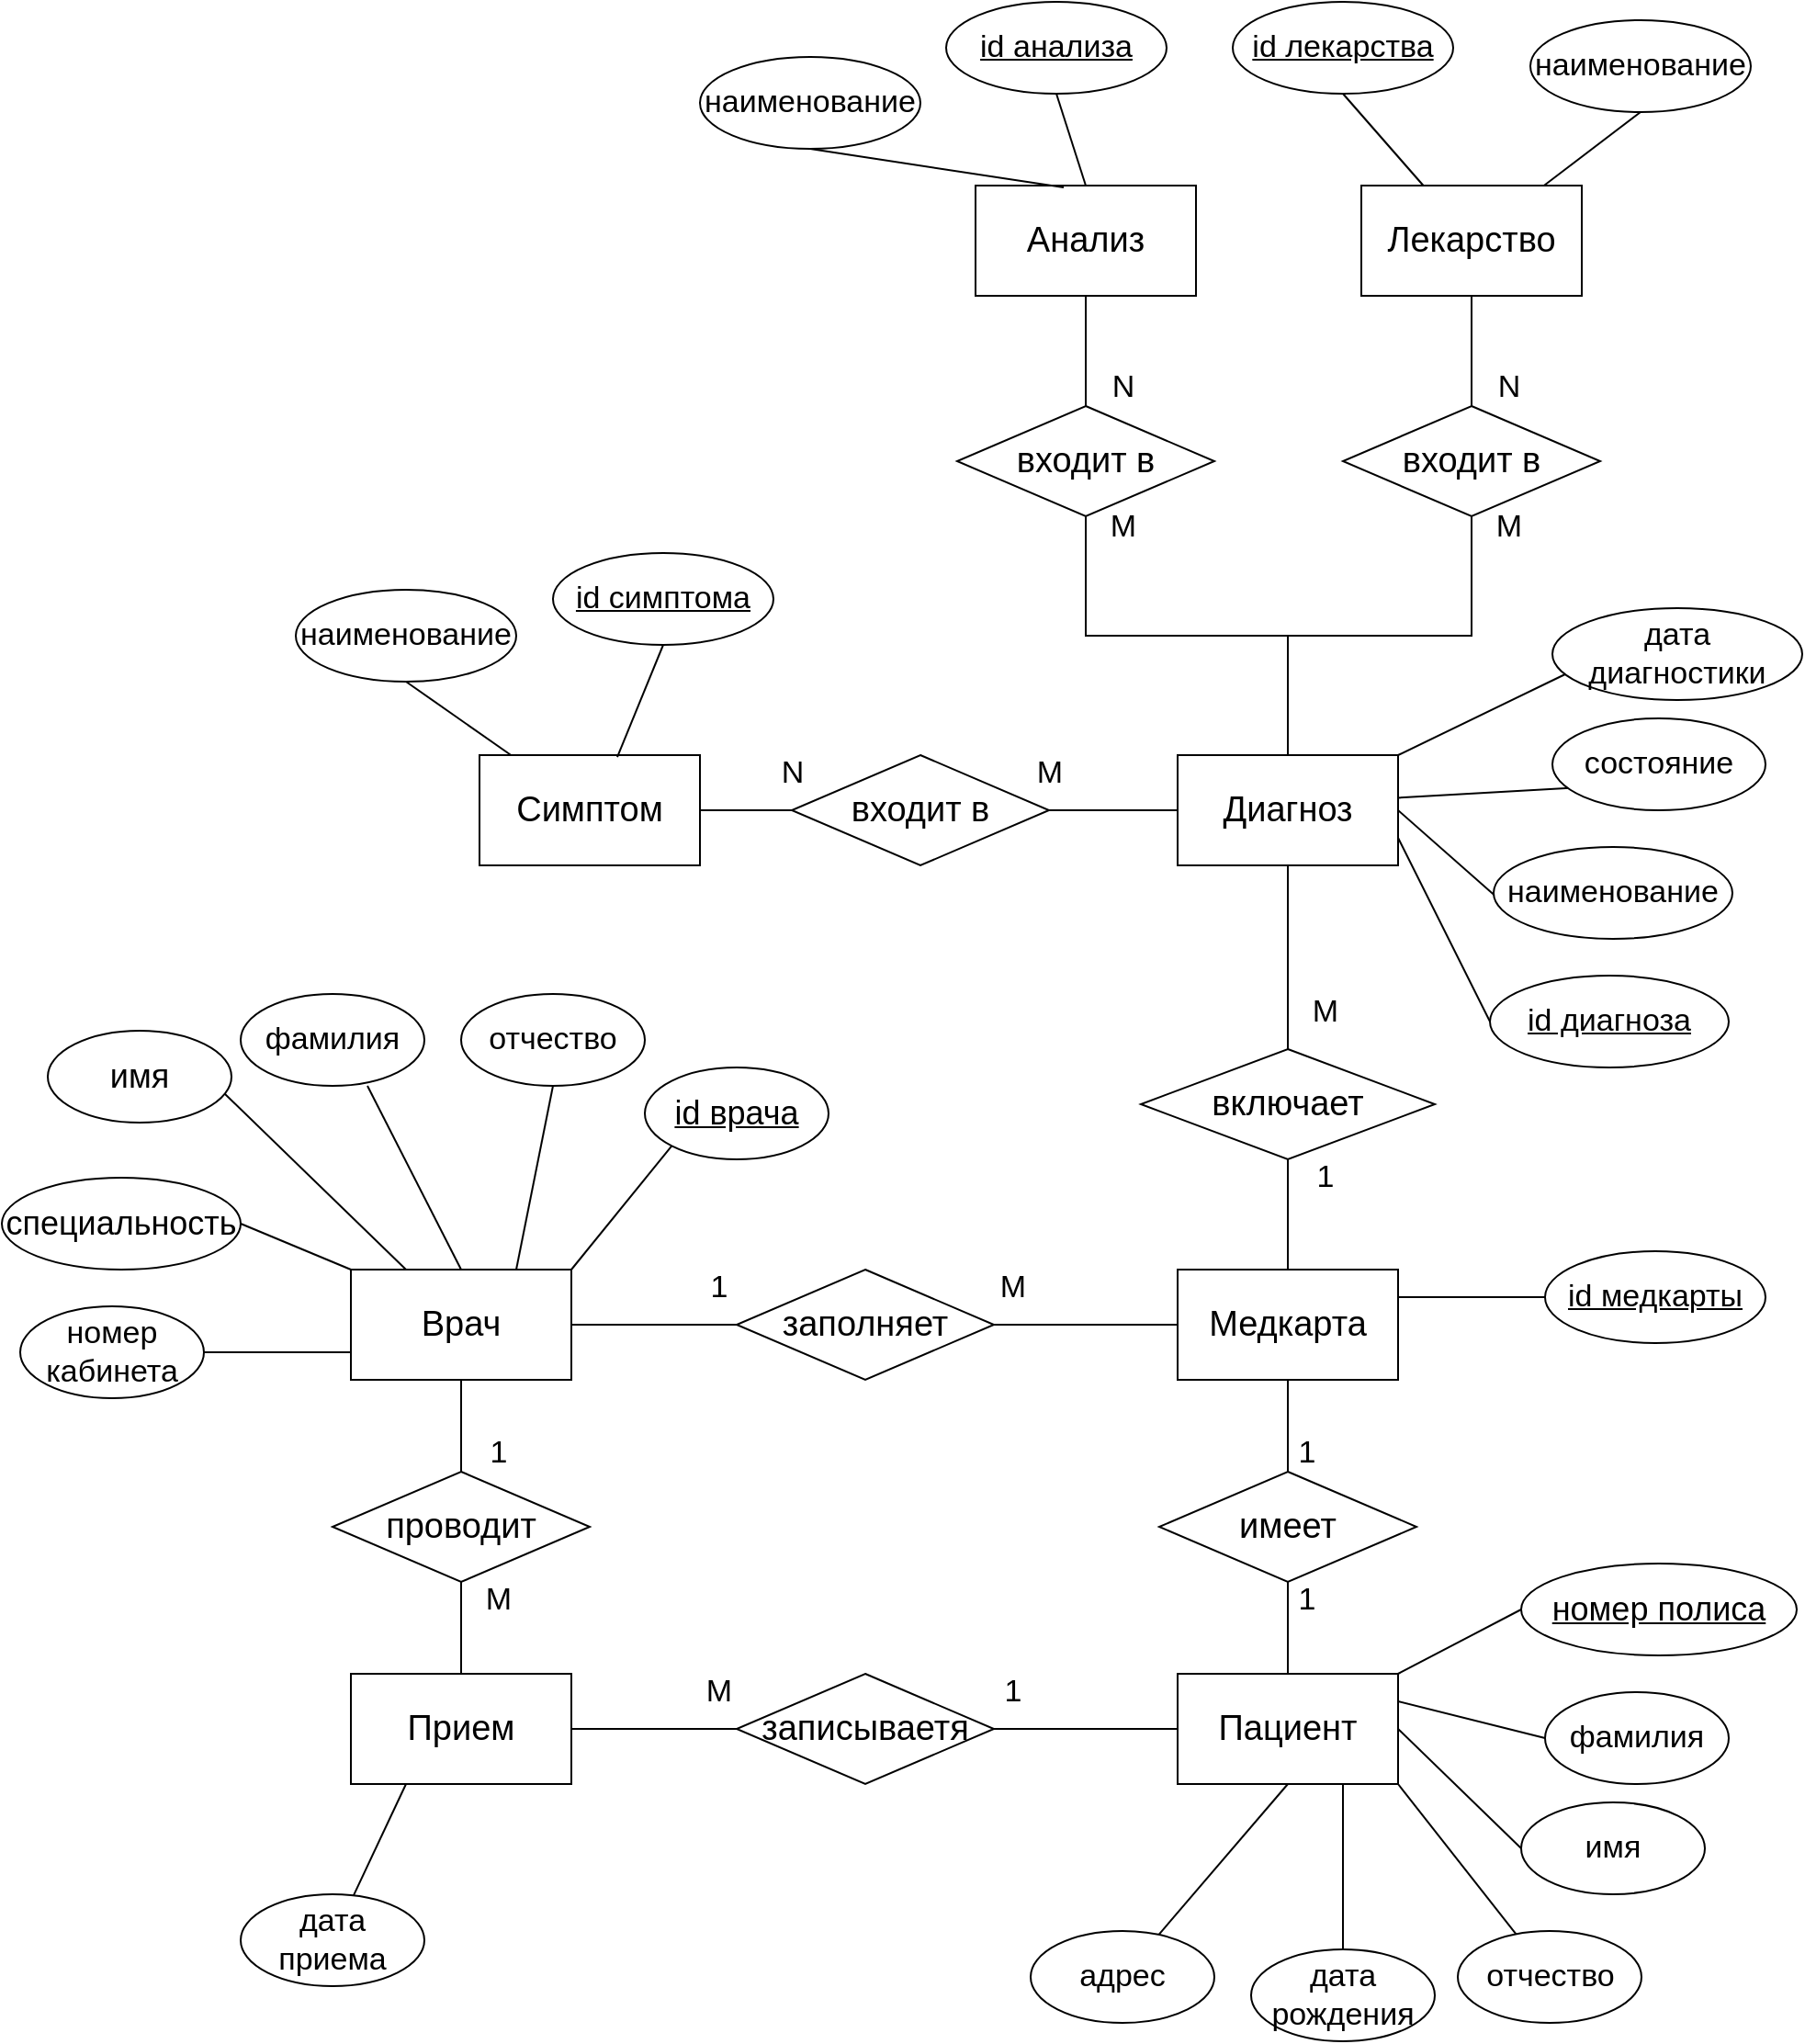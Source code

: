 <mxfile version="19.0.3" type="github">
  <diagram id="A-bD-lrb0nkUmP1ru2k7" name="Page-1">
    <mxGraphModel dx="1609" dy="1818" grid="1" gridSize="10" guides="1" tooltips="1" connect="1" arrows="1" fold="1" page="1" pageScale="1" pageWidth="827" pageHeight="1169" math="0" shadow="0">
      <root>
        <mxCell id="0" />
        <mxCell id="1" parent="0" />
        <mxCell id="VRgXYeL4SBqcp2DiVpUN-22" style="rounded=0;orthogonalLoop=1;jettySize=auto;html=1;exitX=0;exitY=0.75;exitDx=0;exitDy=0;entryX=1;entryY=0.5;entryDx=0;entryDy=0;fontSize=17;endArrow=none;endFill=0;" parent="1" source="VRgXYeL4SBqcp2DiVpUN-1" target="VRgXYeL4SBqcp2DiVpUN-20" edge="1">
          <mxGeometry relative="1" as="geometry" />
        </mxCell>
        <mxCell id="VRgXYeL4SBqcp2DiVpUN-23" style="edgeStyle=none;rounded=0;orthogonalLoop=1;jettySize=auto;html=1;exitX=0;exitY=0;exitDx=0;exitDy=0;entryX=1;entryY=0.5;entryDx=0;entryDy=0;fontSize=17;endArrow=none;endFill=0;" parent="1" source="VRgXYeL4SBqcp2DiVpUN-1" target="VRgXYeL4SBqcp2DiVpUN-21" edge="1">
          <mxGeometry relative="1" as="geometry" />
        </mxCell>
        <mxCell id="VRgXYeL4SBqcp2DiVpUN-24" style="edgeStyle=none;rounded=0;orthogonalLoop=1;jettySize=auto;html=1;exitX=0.25;exitY=0;exitDx=0;exitDy=0;entryX=0.96;entryY=0.68;entryDx=0;entryDy=0;entryPerimeter=0;fontSize=17;endArrow=none;endFill=0;" parent="1" source="VRgXYeL4SBqcp2DiVpUN-1" target="VRgXYeL4SBqcp2DiVpUN-18" edge="1">
          <mxGeometry relative="1" as="geometry" />
        </mxCell>
        <mxCell id="VRgXYeL4SBqcp2DiVpUN-25" style="edgeStyle=none;rounded=0;orthogonalLoop=1;jettySize=auto;html=1;exitX=0.5;exitY=0;exitDx=0;exitDy=0;entryX=0.69;entryY=1;entryDx=0;entryDy=0;entryPerimeter=0;fontSize=17;endArrow=none;endFill=0;" parent="1" source="VRgXYeL4SBqcp2DiVpUN-1" target="VRgXYeL4SBqcp2DiVpUN-17" edge="1">
          <mxGeometry relative="1" as="geometry" />
        </mxCell>
        <mxCell id="VRgXYeL4SBqcp2DiVpUN-26" style="edgeStyle=none;rounded=0;orthogonalLoop=1;jettySize=auto;html=1;exitX=0.75;exitY=0;exitDx=0;exitDy=0;entryX=0.5;entryY=1;entryDx=0;entryDy=0;fontSize=17;endArrow=none;endFill=0;" parent="1" source="VRgXYeL4SBqcp2DiVpUN-1" target="VRgXYeL4SBqcp2DiVpUN-19" edge="1">
          <mxGeometry relative="1" as="geometry" />
        </mxCell>
        <mxCell id="VRgXYeL4SBqcp2DiVpUN-1" value="&lt;font style=&quot;font-size: 19px;&quot;&gt;Врач&lt;/font&gt;" style="rounded=0;whiteSpace=wrap;html=1;fontSize=19;" parent="1" vertex="1">
          <mxGeometry x="90" y="120" width="120" height="60" as="geometry" />
        </mxCell>
        <mxCell id="VRgXYeL4SBqcp2DiVpUN-11" value="1" style="edgeStyle=orthogonalEdgeStyle;rounded=0;orthogonalLoop=1;jettySize=auto;html=1;exitX=0.5;exitY=1;exitDx=0;exitDy=0;fontSize=17;endArrow=none;endFill=0;" parent="1" source="VRgXYeL4SBqcp2DiVpUN-2" target="VRgXYeL4SBqcp2DiVpUN-6" edge="1">
          <mxGeometry x="0.6" y="10" relative="1" as="geometry">
            <mxPoint as="offset" />
          </mxGeometry>
        </mxCell>
        <mxCell id="VRgXYeL4SBqcp2DiVpUN-32" style="edgeStyle=none;rounded=0;orthogonalLoop=1;jettySize=auto;html=1;exitX=1;exitY=0.25;exitDx=0;exitDy=0;entryX=0;entryY=0.5;entryDx=0;entryDy=0;fontSize=17;endArrow=none;endFill=0;" parent="1" source="VRgXYeL4SBqcp2DiVpUN-2" target="VRgXYeL4SBqcp2DiVpUN-29" edge="1">
          <mxGeometry relative="1" as="geometry" />
        </mxCell>
        <mxCell id="VRgXYeL4SBqcp2DiVpUN-2" value="&lt;font style=&quot;font-size: 19px;&quot;&gt;Медкарта&lt;/font&gt;" style="rounded=0;whiteSpace=wrap;html=1;fontSize=19;" parent="1" vertex="1">
          <mxGeometry x="540" y="120" width="120" height="60" as="geometry" />
        </mxCell>
        <mxCell id="VRgXYeL4SBqcp2DiVpUN-13" value="1" style="edgeStyle=orthogonalEdgeStyle;rounded=0;orthogonalLoop=1;jettySize=auto;html=1;exitX=0;exitY=0.5;exitDx=0;exitDy=0;entryX=1;entryY=0.5;entryDx=0;entryDy=0;fontSize=17;endArrow=none;endFill=0;" parent="1" source="VRgXYeL4SBqcp2DiVpUN-3" target="VRgXYeL4SBqcp2DiVpUN-7" edge="1">
          <mxGeometry x="0.8" y="-20" relative="1" as="geometry">
            <mxPoint as="offset" />
          </mxGeometry>
        </mxCell>
        <mxCell id="VRgXYeL4SBqcp2DiVpUN-39" style="edgeStyle=none;rounded=0;orthogonalLoop=1;jettySize=auto;html=1;exitX=1;exitY=0.25;exitDx=0;exitDy=0;entryX=0;entryY=0.5;entryDx=0;entryDy=0;fontSize=17;endArrow=none;endFill=0;" parent="1" source="VRgXYeL4SBqcp2DiVpUN-3" target="VRgXYeL4SBqcp2DiVpUN-34" edge="1">
          <mxGeometry relative="1" as="geometry" />
        </mxCell>
        <mxCell id="VRgXYeL4SBqcp2DiVpUN-40" style="edgeStyle=none;rounded=0;orthogonalLoop=1;jettySize=auto;html=1;exitX=1;exitY=0.5;exitDx=0;exitDy=0;entryX=0;entryY=0.5;entryDx=0;entryDy=0;fontSize=17;endArrow=none;endFill=0;" parent="1" source="VRgXYeL4SBqcp2DiVpUN-3" target="VRgXYeL4SBqcp2DiVpUN-35" edge="1">
          <mxGeometry relative="1" as="geometry" />
        </mxCell>
        <mxCell id="VRgXYeL4SBqcp2DiVpUN-41" style="edgeStyle=none;rounded=0;orthogonalLoop=1;jettySize=auto;html=1;exitX=1;exitY=1;exitDx=0;exitDy=0;fontSize=17;endArrow=none;endFill=0;" parent="1" source="VRgXYeL4SBqcp2DiVpUN-3" target="VRgXYeL4SBqcp2DiVpUN-36" edge="1">
          <mxGeometry relative="1" as="geometry" />
        </mxCell>
        <mxCell id="VRgXYeL4SBqcp2DiVpUN-42" style="edgeStyle=none;rounded=0;orthogonalLoop=1;jettySize=auto;html=1;exitX=0.75;exitY=1;exitDx=0;exitDy=0;entryX=0.5;entryY=0;entryDx=0;entryDy=0;fontSize=17;endArrow=none;endFill=0;" parent="1" source="VRgXYeL4SBqcp2DiVpUN-3" target="VRgXYeL4SBqcp2DiVpUN-38" edge="1">
          <mxGeometry relative="1" as="geometry" />
        </mxCell>
        <mxCell id="VRgXYeL4SBqcp2DiVpUN-43" style="edgeStyle=none;rounded=0;orthogonalLoop=1;jettySize=auto;html=1;exitX=0.5;exitY=1;exitDx=0;exitDy=0;fontSize=17;endArrow=none;endFill=0;" parent="1" source="VRgXYeL4SBqcp2DiVpUN-3" target="VRgXYeL4SBqcp2DiVpUN-37" edge="1">
          <mxGeometry relative="1" as="geometry" />
        </mxCell>
        <mxCell id="VRgXYeL4SBqcp2DiVpUN-3" value="&lt;font style=&quot;font-size: 19px;&quot;&gt;Пациент&lt;/font&gt;" style="rounded=0;whiteSpace=wrap;html=1;fontSize=19;" parent="1" vertex="1">
          <mxGeometry x="540" y="340" width="120" height="60" as="geometry" />
        </mxCell>
        <mxCell id="VRgXYeL4SBqcp2DiVpUN-15" value="M" style="edgeStyle=orthogonalEdgeStyle;rounded=0;orthogonalLoop=1;jettySize=auto;html=1;exitX=0.5;exitY=0;exitDx=0;exitDy=0;fontSize=17;endArrow=none;endFill=0;entryX=0.5;entryY=1;entryDx=0;entryDy=0;" parent="1" source="VRgXYeL4SBqcp2DiVpUN-4" target="VRgXYeL4SBqcp2DiVpUN-8" edge="1">
          <mxGeometry x="0.6" y="-20" relative="1" as="geometry">
            <mxPoint x="140" y="300" as="targetPoint" />
            <mxPoint as="offset" />
          </mxGeometry>
        </mxCell>
        <mxCell id="VRgXYeL4SBqcp2DiVpUN-46" style="edgeStyle=none;rounded=0;orthogonalLoop=1;jettySize=auto;html=1;exitX=0.25;exitY=1;exitDx=0;exitDy=0;fontSize=17;endArrow=none;endFill=0;" parent="1" source="VRgXYeL4SBqcp2DiVpUN-4" target="VRgXYeL4SBqcp2DiVpUN-44" edge="1">
          <mxGeometry relative="1" as="geometry" />
        </mxCell>
        <mxCell id="VRgXYeL4SBqcp2DiVpUN-4" value="&lt;font style=&quot;font-size: 19px;&quot;&gt;Прием&lt;/font&gt;" style="rounded=0;whiteSpace=wrap;html=1;fontSize=19;" parent="1" vertex="1">
          <mxGeometry x="90" y="340" width="120" height="60" as="geometry" />
        </mxCell>
        <mxCell id="VRgXYeL4SBqcp2DiVpUN-10" value="M" style="edgeStyle=orthogonalEdgeStyle;rounded=0;orthogonalLoop=1;jettySize=auto;html=1;exitX=1;exitY=0.5;exitDx=0;exitDy=0;entryX=0;entryY=0.5;entryDx=0;entryDy=0;fontSize=17;endArrow=none;endFill=0;" parent="1" source="VRgXYeL4SBqcp2DiVpUN-5" target="VRgXYeL4SBqcp2DiVpUN-2" edge="1">
          <mxGeometry x="-0.8" y="20" relative="1" as="geometry">
            <Array as="points">
              <mxPoint x="490" y="150" />
              <mxPoint x="490" y="150" />
            </Array>
            <mxPoint as="offset" />
          </mxGeometry>
        </mxCell>
        <mxCell id="VRgXYeL4SBqcp2DiVpUN-5" value="заполняет" style="rhombus;whiteSpace=wrap;html=1;fontSize=19;" parent="1" vertex="1">
          <mxGeometry x="300" y="120" width="140" height="60" as="geometry" />
        </mxCell>
        <mxCell id="VRgXYeL4SBqcp2DiVpUN-12" value="1" style="edgeStyle=orthogonalEdgeStyle;rounded=0;orthogonalLoop=1;jettySize=auto;html=1;exitX=0.5;exitY=1;exitDx=0;exitDy=0;entryX=0.5;entryY=0;entryDx=0;entryDy=0;fontSize=17;endArrow=none;endFill=0;" parent="1" source="VRgXYeL4SBqcp2DiVpUN-6" target="VRgXYeL4SBqcp2DiVpUN-3" edge="1">
          <mxGeometry x="-0.6" y="10" relative="1" as="geometry">
            <mxPoint as="offset" />
          </mxGeometry>
        </mxCell>
        <mxCell id="VRgXYeL4SBqcp2DiVpUN-6" value="имеет" style="rhombus;whiteSpace=wrap;html=1;fontSize=19;" parent="1" vertex="1">
          <mxGeometry x="530" y="230" width="140" height="60" as="geometry" />
        </mxCell>
        <mxCell id="VRgXYeL4SBqcp2DiVpUN-14" value="M" style="edgeStyle=orthogonalEdgeStyle;rounded=0;orthogonalLoop=1;jettySize=auto;html=1;exitX=0;exitY=0.5;exitDx=0;exitDy=0;entryX=1;entryY=0.5;entryDx=0;entryDy=0;fontSize=17;endArrow=none;endFill=0;" parent="1" source="VRgXYeL4SBqcp2DiVpUN-7" target="VRgXYeL4SBqcp2DiVpUN-4" edge="1">
          <mxGeometry x="-0.778" y="-20" relative="1" as="geometry">
            <mxPoint as="offset" />
          </mxGeometry>
        </mxCell>
        <mxCell id="VRgXYeL4SBqcp2DiVpUN-7" value="записываетя" style="rhombus;whiteSpace=wrap;html=1;fontSize=19;" parent="1" vertex="1">
          <mxGeometry x="300" y="340" width="140" height="60" as="geometry" />
        </mxCell>
        <mxCell id="VRgXYeL4SBqcp2DiVpUN-16" value="1" style="edgeStyle=orthogonalEdgeStyle;rounded=0;orthogonalLoop=1;jettySize=auto;html=1;exitX=0.5;exitY=0;exitDx=0;exitDy=0;entryX=0.5;entryY=1;entryDx=0;entryDy=0;fontSize=17;endArrow=none;endFill=0;" parent="1" source="VRgXYeL4SBqcp2DiVpUN-8" target="VRgXYeL4SBqcp2DiVpUN-1" edge="1">
          <mxGeometry x="-0.6" y="-20" relative="1" as="geometry">
            <mxPoint as="offset" />
          </mxGeometry>
        </mxCell>
        <mxCell id="VRgXYeL4SBqcp2DiVpUN-8" value="&lt;font style=&quot;font-size: 19px;&quot;&gt;проводит&lt;/font&gt;" style="rhombus;whiteSpace=wrap;html=1;fontSize=19;" parent="1" vertex="1">
          <mxGeometry x="80" y="230" width="140" height="60" as="geometry" />
        </mxCell>
        <mxCell id="VRgXYeL4SBqcp2DiVpUN-9" value="1" style="endArrow=none;html=1;rounded=0;fontSize=17;exitX=1;exitY=0.5;exitDx=0;exitDy=0;entryX=0;entryY=0.5;entryDx=0;entryDy=0;" parent="1" source="VRgXYeL4SBqcp2DiVpUN-1" target="VRgXYeL4SBqcp2DiVpUN-5" edge="1">
          <mxGeometry x="0.778" y="20" width="50" height="50" relative="1" as="geometry">
            <mxPoint x="280" y="280" as="sourcePoint" />
            <mxPoint x="330" y="230" as="targetPoint" />
            <Array as="points">
              <mxPoint x="270" y="150" />
            </Array>
            <mxPoint as="offset" />
          </mxGeometry>
        </mxCell>
        <mxCell id="VRgXYeL4SBqcp2DiVpUN-17" value="фамилия" style="ellipse;whiteSpace=wrap;html=1;fontSize=17;" parent="1" vertex="1">
          <mxGeometry x="30" y="-30" width="100" height="50" as="geometry" />
        </mxCell>
        <mxCell id="VRgXYeL4SBqcp2DiVpUN-18" value="имя" style="ellipse;whiteSpace=wrap;html=1;fontSize=18;" parent="1" vertex="1">
          <mxGeometry x="-75" y="-10" width="100" height="50" as="geometry" />
        </mxCell>
        <mxCell id="VRgXYeL4SBqcp2DiVpUN-19" value="отчество" style="ellipse;whiteSpace=wrap;html=1;fontSize=17;" parent="1" vertex="1">
          <mxGeometry x="150" y="-30" width="100" height="50" as="geometry" />
        </mxCell>
        <mxCell id="VRgXYeL4SBqcp2DiVpUN-20" value="номер кабинета" style="ellipse;whiteSpace=wrap;html=1;fontSize=17;" parent="1" vertex="1">
          <mxGeometry x="-90" y="140" width="100" height="50" as="geometry" />
        </mxCell>
        <mxCell id="VRgXYeL4SBqcp2DiVpUN-21" value="специальность" style="ellipse;whiteSpace=wrap;html=1;fontSize=18;" parent="1" vertex="1">
          <mxGeometry x="-100" y="70" width="130" height="50" as="geometry" />
        </mxCell>
        <mxCell id="VRgXYeL4SBqcp2DiVpUN-29" value="&lt;u&gt;id медкарты&lt;/u&gt;" style="ellipse;whiteSpace=wrap;html=1;fontSize=17;" parent="1" vertex="1">
          <mxGeometry x="740" y="110" width="120" height="50" as="geometry" />
        </mxCell>
        <mxCell id="VRgXYeL4SBqcp2DiVpUN-34" value="фамилия" style="ellipse;whiteSpace=wrap;html=1;fontSize=17;" parent="1" vertex="1">
          <mxGeometry x="740" y="350" width="100" height="50" as="geometry" />
        </mxCell>
        <mxCell id="VRgXYeL4SBqcp2DiVpUN-35" value="имя" style="ellipse;whiteSpace=wrap;html=1;fontSize=17;" parent="1" vertex="1">
          <mxGeometry x="727" y="410" width="100" height="50" as="geometry" />
        </mxCell>
        <mxCell id="VRgXYeL4SBqcp2DiVpUN-36" value="отчество" style="ellipse;whiteSpace=wrap;html=1;fontSize=17;" parent="1" vertex="1">
          <mxGeometry x="692.5" y="480" width="100" height="50" as="geometry" />
        </mxCell>
        <mxCell id="VRgXYeL4SBqcp2DiVpUN-37" value="адрес" style="ellipse;whiteSpace=wrap;html=1;fontSize=17;" parent="1" vertex="1">
          <mxGeometry x="460" y="480" width="100" height="50" as="geometry" />
        </mxCell>
        <mxCell id="VRgXYeL4SBqcp2DiVpUN-38" value="дата рождения" style="ellipse;whiteSpace=wrap;html=1;fontSize=17;" parent="1" vertex="1">
          <mxGeometry x="580" y="490" width="100" height="50" as="geometry" />
        </mxCell>
        <mxCell id="VRgXYeL4SBqcp2DiVpUN-44" value="дата приема" style="ellipse;whiteSpace=wrap;html=1;fontSize=17;" parent="1" vertex="1">
          <mxGeometry x="30" y="460" width="100" height="50" as="geometry" />
        </mxCell>
        <mxCell id="joG3ZNDjvbhKYUcJIZpY-2" value="включает" style="rhombus;whiteSpace=wrap;html=1;fontSize=19;" vertex="1" parent="1">
          <mxGeometry x="520" width="160" height="60" as="geometry" />
        </mxCell>
        <mxCell id="joG3ZNDjvbhKYUcJIZpY-5" value="&lt;span style=&quot;font-size: 17px;&quot;&gt;M&lt;br&gt;&lt;/span&gt;" style="edgeStyle=orthogonalEdgeStyle;rounded=0;orthogonalLoop=1;jettySize=auto;html=1;exitX=0.5;exitY=1;exitDx=0;exitDy=0;entryX=0.5;entryY=0;entryDx=0;entryDy=0;endArrow=none;endFill=0;" edge="1" parent="1" source="joG3ZNDjvbhKYUcJIZpY-4" target="joG3ZNDjvbhKYUcJIZpY-2">
          <mxGeometry x="0.6" y="20" relative="1" as="geometry">
            <mxPoint as="offset" />
          </mxGeometry>
        </mxCell>
        <mxCell id="joG3ZNDjvbhKYUcJIZpY-15" style="rounded=0;orthogonalLoop=1;jettySize=auto;html=1;exitX=0;exitY=0.5;exitDx=0;exitDy=0;entryX=0.983;entryY=0.64;entryDx=0;entryDy=0;entryPerimeter=0;fontSize=17;endArrow=none;endFill=0;" edge="1" parent="1" source="joG3ZNDjvbhKYUcJIZpY-4" target="joG3ZNDjvbhKYUcJIZpY-14">
          <mxGeometry relative="1" as="geometry" />
        </mxCell>
        <mxCell id="joG3ZNDjvbhKYUcJIZpY-7" value="1" style="edgeStyle=orthogonalEdgeStyle;rounded=0;orthogonalLoop=1;jettySize=auto;html=1;entryX=0.5;entryY=0;entryDx=0;entryDy=0;fontSize=17;endArrow=none;endFill=0;exitX=0.5;exitY=1;exitDx=0;exitDy=0;" edge="1" parent="1" source="joG3ZNDjvbhKYUcJIZpY-2" target="VRgXYeL4SBqcp2DiVpUN-2">
          <mxGeometry x="-0.667" y="20" relative="1" as="geometry">
            <Array as="points">
              <mxPoint x="600" y="80" />
              <mxPoint x="600" y="80" />
            </Array>
            <mxPoint as="offset" />
            <mxPoint x="750" y="60" as="sourcePoint" />
            <mxPoint x="510" y="40" as="targetPoint" />
          </mxGeometry>
        </mxCell>
        <mxCell id="joG3ZNDjvbhKYUcJIZpY-20" style="edgeStyle=none;rounded=0;orthogonalLoop=1;jettySize=auto;html=1;exitX=0;exitY=1;exitDx=0;exitDy=0;entryX=1;entryY=0.5;entryDx=0;entryDy=0;fontSize=17;endArrow=none;endFill=0;" edge="1" parent="1" source="joG3ZNDjvbhKYUcJIZpY-8" target="joG3ZNDjvbhKYUcJIZpY-4">
          <mxGeometry relative="1" as="geometry" />
        </mxCell>
        <mxCell id="joG3ZNDjvbhKYUcJIZpY-8" value="наименование" style="ellipse;whiteSpace=wrap;html=1;fontSize=17;" vertex="1" parent="1">
          <mxGeometry x="712" y="-110" width="130" height="50" as="geometry" />
        </mxCell>
        <mxCell id="joG3ZNDjvbhKYUcJIZpY-14" value="состояние" style="ellipse;whiteSpace=wrap;html=1;fontSize=17;" vertex="1" parent="1">
          <mxGeometry x="744" y="-180" width="116" height="50" as="geometry" />
        </mxCell>
        <mxCell id="joG3ZNDjvbhKYUcJIZpY-22" style="edgeStyle=none;rounded=0;orthogonalLoop=1;jettySize=auto;html=1;exitX=0;exitY=0.5;exitDx=0;exitDy=0;entryX=1;entryY=0;entryDx=0;entryDy=0;fontSize=17;endArrow=none;endFill=0;" edge="1" parent="1" source="joG3ZNDjvbhKYUcJIZpY-21" target="VRgXYeL4SBqcp2DiVpUN-3">
          <mxGeometry relative="1" as="geometry" />
        </mxCell>
        <mxCell id="joG3ZNDjvbhKYUcJIZpY-21" value="&lt;u style=&quot;&quot;&gt;номер полиса&lt;/u&gt;" style="ellipse;whiteSpace=wrap;html=1;fontSize=18;" vertex="1" parent="1">
          <mxGeometry x="727" y="280" width="150" height="50" as="geometry" />
        </mxCell>
        <mxCell id="joG3ZNDjvbhKYUcJIZpY-24" style="edgeStyle=none;rounded=0;orthogonalLoop=1;jettySize=auto;html=1;exitX=0;exitY=1;exitDx=0;exitDy=0;entryX=1;entryY=0;entryDx=0;entryDy=0;fontSize=17;endArrow=none;endFill=0;" edge="1" parent="1" source="joG3ZNDjvbhKYUcJIZpY-23" target="VRgXYeL4SBqcp2DiVpUN-1">
          <mxGeometry relative="1" as="geometry" />
        </mxCell>
        <mxCell id="joG3ZNDjvbhKYUcJIZpY-23" value="&lt;u&gt;id врача&lt;/u&gt;" style="ellipse;whiteSpace=wrap;html=1;fontSize=18;" vertex="1" parent="1">
          <mxGeometry x="250" y="10" width="100" height="50" as="geometry" />
        </mxCell>
        <mxCell id="joG3ZNDjvbhKYUcJIZpY-26" style="edgeStyle=none;rounded=0;orthogonalLoop=1;jettySize=auto;html=1;exitX=0;exitY=0.5;exitDx=0;exitDy=0;entryX=1;entryY=0.75;entryDx=0;entryDy=0;fontSize=17;endArrow=none;endFill=0;" edge="1" parent="1" source="joG3ZNDjvbhKYUcJIZpY-25" target="joG3ZNDjvbhKYUcJIZpY-4">
          <mxGeometry relative="1" as="geometry" />
        </mxCell>
        <mxCell id="joG3ZNDjvbhKYUcJIZpY-25" value="&lt;u&gt;id диагноза&lt;/u&gt;" style="ellipse;whiteSpace=wrap;html=1;fontSize=17;" vertex="1" parent="1">
          <mxGeometry x="710" y="-40" width="130" height="50" as="geometry" />
        </mxCell>
        <mxCell id="joG3ZNDjvbhKYUcJIZpY-34" style="edgeStyle=orthogonalEdgeStyle;rounded=0;orthogonalLoop=1;jettySize=auto;html=1;exitX=0.5;exitY=1;exitDx=0;exitDy=0;entryX=0.5;entryY=0;entryDx=0;entryDy=0;fontSize=17;endArrow=none;endFill=0;" edge="1" parent="1" source="joG3ZNDjvbhKYUcJIZpY-27" target="joG3ZNDjvbhKYUcJIZpY-4">
          <mxGeometry relative="1" as="geometry" />
        </mxCell>
        <mxCell id="joG3ZNDjvbhKYUcJIZpY-45" value="M" style="edgeLabel;html=1;align=center;verticalAlign=middle;resizable=0;points=[];fontSize=17;" vertex="1" connectable="0" parent="joG3ZNDjvbhKYUcJIZpY-34">
          <mxGeometry x="-0.836" y="1" relative="1" as="geometry">
            <mxPoint x="19" y="-13" as="offset" />
          </mxGeometry>
        </mxCell>
        <mxCell id="joG3ZNDjvbhKYUcJIZpY-27" value="входит в" style="rhombus;whiteSpace=wrap;html=1;fontSize=19;" vertex="1" parent="1">
          <mxGeometry x="630" y="-350" width="140" height="60" as="geometry" />
        </mxCell>
        <mxCell id="joG3ZNDjvbhKYUcJIZpY-35" style="edgeStyle=orthogonalEdgeStyle;rounded=0;orthogonalLoop=1;jettySize=auto;html=1;exitX=0.5;exitY=1;exitDx=0;exitDy=0;fontSize=17;endArrow=none;endFill=0;startArrow=none;" edge="1" parent="1" source="joG3ZNDjvbhKYUcJIZpY-4">
          <mxGeometry relative="1" as="geometry">
            <mxPoint x="600" y="-110" as="targetPoint" />
          </mxGeometry>
        </mxCell>
        <mxCell id="joG3ZNDjvbhKYUcJIZpY-28" value="входит в" style="rhombus;whiteSpace=wrap;html=1;fontSize=19;" vertex="1" parent="1">
          <mxGeometry x="420" y="-350" width="140" height="60" as="geometry" />
        </mxCell>
        <mxCell id="joG3ZNDjvbhKYUcJIZpY-33" value="N" style="edgeStyle=none;rounded=0;orthogonalLoop=1;jettySize=auto;html=1;exitX=0.5;exitY=1;exitDx=0;exitDy=0;entryX=0.5;entryY=0;entryDx=0;entryDy=0;fontSize=17;endArrow=none;endFill=0;" edge="1" parent="1" source="joG3ZNDjvbhKYUcJIZpY-30" target="joG3ZNDjvbhKYUcJIZpY-28">
          <mxGeometry x="0.667" y="20" relative="1" as="geometry">
            <mxPoint as="offset" />
          </mxGeometry>
        </mxCell>
        <mxCell id="joG3ZNDjvbhKYUcJIZpY-30" value="Анализ" style="rounded=0;whiteSpace=wrap;html=1;fontSize=19;" vertex="1" parent="1">
          <mxGeometry x="430" y="-470" width="120" height="60" as="geometry" />
        </mxCell>
        <mxCell id="joG3ZNDjvbhKYUcJIZpY-32" value="N" style="edgeStyle=none;rounded=0;orthogonalLoop=1;jettySize=auto;html=1;exitX=0.5;exitY=1;exitDx=0;exitDy=0;entryX=0.5;entryY=0;entryDx=0;entryDy=0;fontSize=17;endArrow=none;endFill=0;" edge="1" parent="1" source="joG3ZNDjvbhKYUcJIZpY-31" target="joG3ZNDjvbhKYUcJIZpY-27">
          <mxGeometry x="0.667" y="20" relative="1" as="geometry">
            <mxPoint as="offset" />
          </mxGeometry>
        </mxCell>
        <mxCell id="joG3ZNDjvbhKYUcJIZpY-31" value="Лекарство" style="rounded=0;whiteSpace=wrap;html=1;fontSize=19;" vertex="1" parent="1">
          <mxGeometry x="640" y="-470" width="120" height="60" as="geometry" />
        </mxCell>
        <mxCell id="joG3ZNDjvbhKYUcJIZpY-39" style="edgeStyle=none;rounded=0;orthogonalLoop=1;jettySize=auto;html=1;exitX=0.5;exitY=1;exitDx=0;exitDy=0;entryX=0.4;entryY=0.017;entryDx=0;entryDy=0;entryPerimeter=0;fontSize=17;endArrow=none;endFill=0;" edge="1" parent="1" source="joG3ZNDjvbhKYUcJIZpY-36" target="joG3ZNDjvbhKYUcJIZpY-30">
          <mxGeometry relative="1" as="geometry" />
        </mxCell>
        <mxCell id="joG3ZNDjvbhKYUcJIZpY-36" value="наименование" style="ellipse;whiteSpace=wrap;html=1;fontSize=17;" vertex="1" parent="1">
          <mxGeometry x="280" y="-540" width="120" height="50" as="geometry" />
        </mxCell>
        <mxCell id="joG3ZNDjvbhKYUcJIZpY-38" style="rounded=0;orthogonalLoop=1;jettySize=auto;html=1;exitX=0.5;exitY=1;exitDx=0;exitDy=0;entryX=0.5;entryY=0;entryDx=0;entryDy=0;fontSize=17;endArrow=none;endFill=0;" edge="1" parent="1" source="joG3ZNDjvbhKYUcJIZpY-37" target="joG3ZNDjvbhKYUcJIZpY-30">
          <mxGeometry relative="1" as="geometry" />
        </mxCell>
        <mxCell id="joG3ZNDjvbhKYUcJIZpY-37" value="&lt;u&gt;id анализа&lt;/u&gt;" style="ellipse;whiteSpace=wrap;html=1;fontSize=17;" vertex="1" parent="1">
          <mxGeometry x="414" y="-570" width="120" height="50" as="geometry" />
        </mxCell>
        <mxCell id="joG3ZNDjvbhKYUcJIZpY-43" style="edgeStyle=none;rounded=0;orthogonalLoop=1;jettySize=auto;html=1;exitX=0.5;exitY=1;exitDx=0;exitDy=0;fontSize=17;endArrow=none;endFill=0;" edge="1" parent="1" source="joG3ZNDjvbhKYUcJIZpY-40" target="joG3ZNDjvbhKYUcJIZpY-31">
          <mxGeometry relative="1" as="geometry" />
        </mxCell>
        <mxCell id="joG3ZNDjvbhKYUcJIZpY-40" value="наименование" style="ellipse;whiteSpace=wrap;html=1;fontSize=17;" vertex="1" parent="1">
          <mxGeometry x="732" y="-560" width="120" height="50" as="geometry" />
        </mxCell>
        <mxCell id="joG3ZNDjvbhKYUcJIZpY-42" style="edgeStyle=none;rounded=0;orthogonalLoop=1;jettySize=auto;html=1;exitX=0.5;exitY=1;exitDx=0;exitDy=0;fontSize=17;endArrow=none;endFill=0;" edge="1" parent="1" source="joG3ZNDjvbhKYUcJIZpY-41" target="joG3ZNDjvbhKYUcJIZpY-31">
          <mxGeometry relative="1" as="geometry" />
        </mxCell>
        <mxCell id="joG3ZNDjvbhKYUcJIZpY-41" value="&lt;u&gt;id лекарства&lt;/u&gt;" style="ellipse;whiteSpace=wrap;html=1;fontSize=17;" vertex="1" parent="1">
          <mxGeometry x="570" y="-570" width="120" height="50" as="geometry" />
        </mxCell>
        <mxCell id="joG3ZNDjvbhKYUcJIZpY-54" value="N" style="edgeStyle=none;rounded=0;orthogonalLoop=1;jettySize=auto;html=1;exitX=1;exitY=0.5;exitDx=0;exitDy=0;entryX=0;entryY=0.5;entryDx=0;entryDy=0;fontSize=17;endArrow=none;endFill=0;" edge="1" parent="1" source="joG3ZNDjvbhKYUcJIZpY-46" target="joG3ZNDjvbhKYUcJIZpY-51">
          <mxGeometry x="1" y="20" relative="1" as="geometry">
            <mxPoint as="offset" />
          </mxGeometry>
        </mxCell>
        <mxCell id="joG3ZNDjvbhKYUcJIZpY-46" value="Симптом" style="rounded=0;whiteSpace=wrap;html=1;fontSize=19;" vertex="1" parent="1">
          <mxGeometry x="160" y="-160" width="120" height="60" as="geometry" />
        </mxCell>
        <mxCell id="joG3ZNDjvbhKYUcJIZpY-49" style="edgeStyle=none;rounded=0;orthogonalLoop=1;jettySize=auto;html=1;exitX=0.5;exitY=1;exitDx=0;exitDy=0;fontSize=17;endArrow=none;endFill=0;" edge="1" parent="1" source="joG3ZNDjvbhKYUcJIZpY-47" target="joG3ZNDjvbhKYUcJIZpY-46">
          <mxGeometry relative="1" as="geometry" />
        </mxCell>
        <mxCell id="joG3ZNDjvbhKYUcJIZpY-47" value="наименование" style="ellipse;whiteSpace=wrap;html=1;fontSize=17;" vertex="1" parent="1">
          <mxGeometry x="60" y="-250" width="120" height="50" as="geometry" />
        </mxCell>
        <mxCell id="joG3ZNDjvbhKYUcJIZpY-50" style="edgeStyle=none;rounded=0;orthogonalLoop=1;jettySize=auto;html=1;exitX=0.5;exitY=1;exitDx=0;exitDy=0;entryX=0.625;entryY=0.017;entryDx=0;entryDy=0;entryPerimeter=0;fontSize=17;endArrow=none;endFill=0;" edge="1" parent="1" source="joG3ZNDjvbhKYUcJIZpY-48" target="joG3ZNDjvbhKYUcJIZpY-46">
          <mxGeometry relative="1" as="geometry" />
        </mxCell>
        <mxCell id="joG3ZNDjvbhKYUcJIZpY-48" value="&lt;u&gt;id симптома&lt;/u&gt;" style="ellipse;whiteSpace=wrap;html=1;fontSize=17;" vertex="1" parent="1">
          <mxGeometry x="200" y="-270" width="120" height="50" as="geometry" />
        </mxCell>
        <mxCell id="joG3ZNDjvbhKYUcJIZpY-55" value="M" style="edgeStyle=none;rounded=0;orthogonalLoop=1;jettySize=auto;html=1;exitX=1;exitY=0.5;exitDx=0;exitDy=0;entryX=0;entryY=0.5;entryDx=0;entryDy=0;fontSize=17;endArrow=none;endFill=0;" edge="1" parent="1" source="joG3ZNDjvbhKYUcJIZpY-51" target="joG3ZNDjvbhKYUcJIZpY-4">
          <mxGeometry x="-1" y="20" relative="1" as="geometry">
            <mxPoint as="offset" />
          </mxGeometry>
        </mxCell>
        <mxCell id="joG3ZNDjvbhKYUcJIZpY-51" value="входит в" style="rhombus;whiteSpace=wrap;html=1;fontSize=19;" vertex="1" parent="1">
          <mxGeometry x="330" y="-160" width="140" height="60" as="geometry" />
        </mxCell>
        <mxCell id="joG3ZNDjvbhKYUcJIZpY-57" style="edgeStyle=none;rounded=0;orthogonalLoop=1;jettySize=auto;html=1;exitX=1;exitY=0;exitDx=0;exitDy=0;entryX=0.051;entryY=0.72;entryDx=0;entryDy=0;entryPerimeter=0;fontSize=17;endArrow=none;endFill=0;" edge="1" parent="1" source="joG3ZNDjvbhKYUcJIZpY-4" target="joG3ZNDjvbhKYUcJIZpY-56">
          <mxGeometry relative="1" as="geometry" />
        </mxCell>
        <mxCell id="joG3ZNDjvbhKYUcJIZpY-4" value="Диагноз" style="rounded=0;whiteSpace=wrap;html=1;fontSize=19;" vertex="1" parent="1">
          <mxGeometry x="540" y="-160" width="120" height="60" as="geometry" />
        </mxCell>
        <mxCell id="joG3ZNDjvbhKYUcJIZpY-52" value="" style="edgeStyle=orthogonalEdgeStyle;rounded=0;orthogonalLoop=1;jettySize=auto;html=1;exitX=0.5;exitY=1;exitDx=0;exitDy=0;fontSize=17;endArrow=none;endFill=0;" edge="1" parent="1" source="joG3ZNDjvbhKYUcJIZpY-28" target="joG3ZNDjvbhKYUcJIZpY-4">
          <mxGeometry relative="1" as="geometry">
            <mxPoint x="600" y="-110" as="targetPoint" />
            <mxPoint x="490" y="-290" as="sourcePoint" />
          </mxGeometry>
        </mxCell>
        <mxCell id="joG3ZNDjvbhKYUcJIZpY-53" value="M" style="edgeLabel;html=1;align=center;verticalAlign=middle;resizable=0;points=[];fontSize=17;" vertex="1" connectable="0" parent="joG3ZNDjvbhKYUcJIZpY-52">
          <mxGeometry x="-0.835" relative="1" as="geometry">
            <mxPoint x="20" y="-14" as="offset" />
          </mxGeometry>
        </mxCell>
        <mxCell id="joG3ZNDjvbhKYUcJIZpY-56" value="дата диагностики" style="ellipse;whiteSpace=wrap;html=1;fontSize=17;" vertex="1" parent="1">
          <mxGeometry x="744" y="-240" width="136" height="50" as="geometry" />
        </mxCell>
      </root>
    </mxGraphModel>
  </diagram>
</mxfile>
